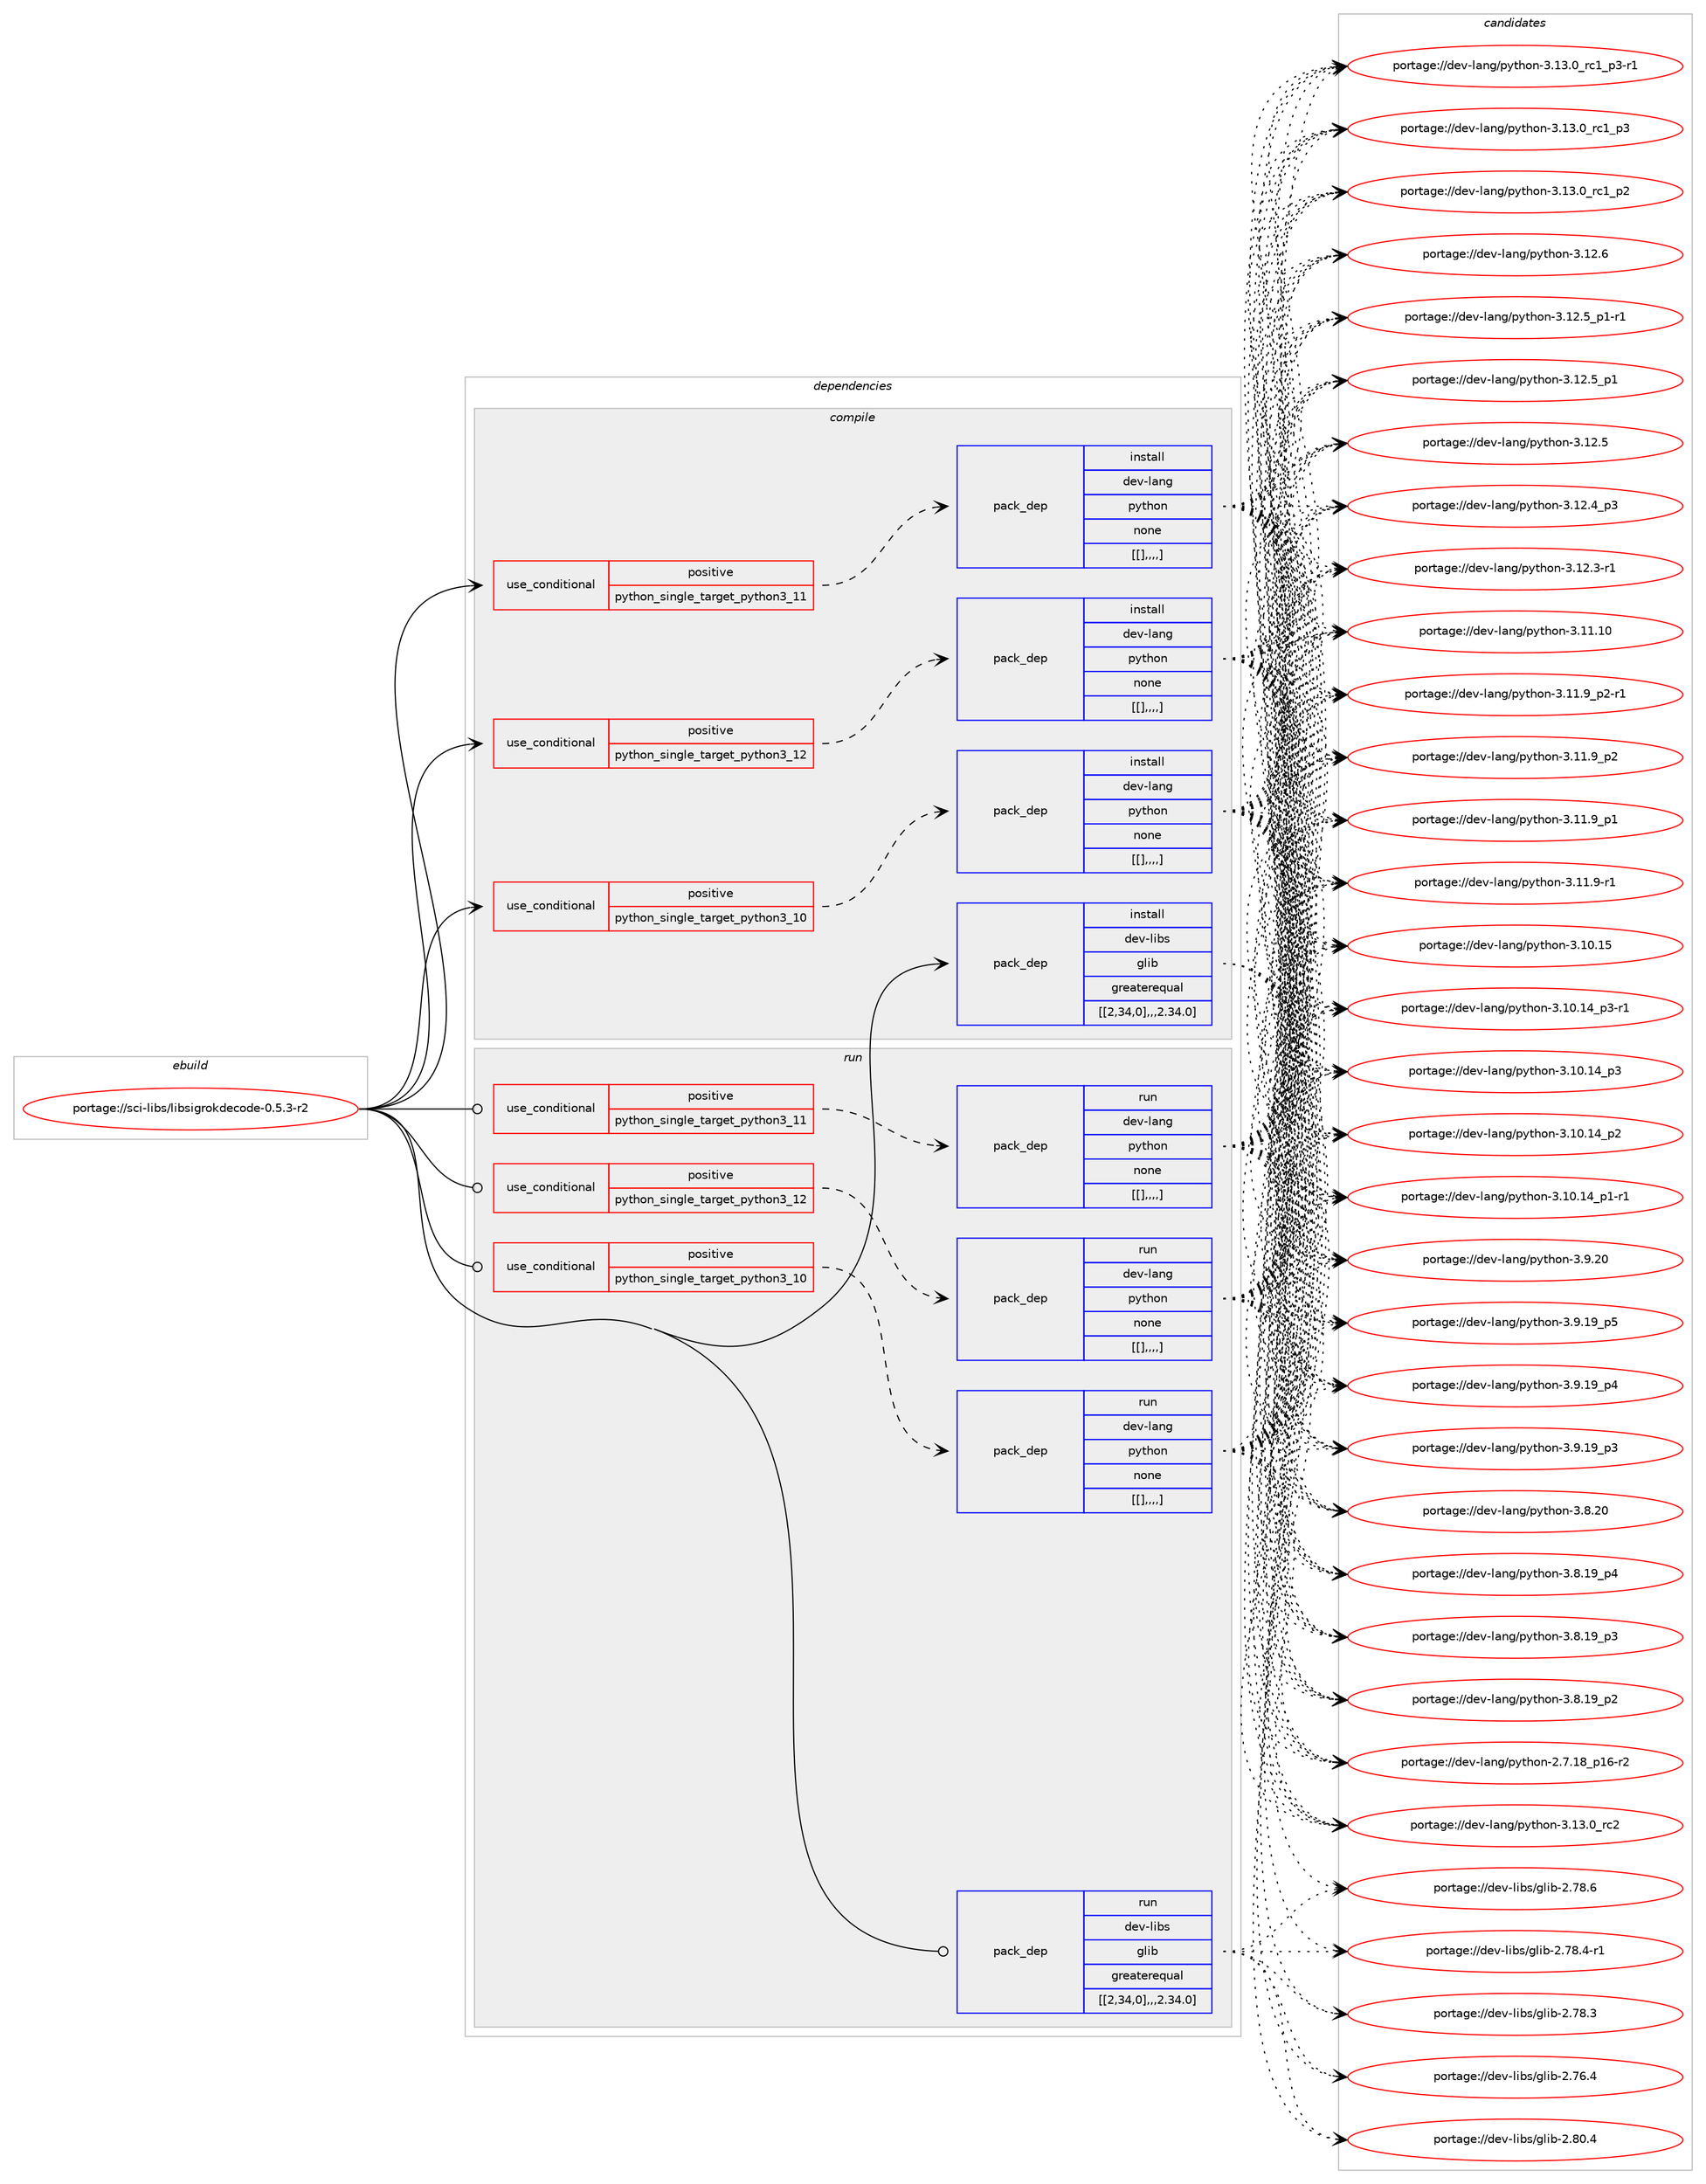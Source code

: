 digraph prolog {

# *************
# Graph options
# *************

newrank=true;
concentrate=true;
compound=true;
graph [rankdir=LR,fontname=Helvetica,fontsize=10,ranksep=1.5];#, ranksep=2.5, nodesep=0.2];
edge  [arrowhead=vee];
node  [fontname=Helvetica,fontsize=10];

# **********
# The ebuild
# **********

subgraph cluster_leftcol {
color=gray;
label=<<i>ebuild</i>>;
id [label="portage://sci-libs/libsigrokdecode-0.5.3-r2", color=red, width=4, href="../sci-libs/libsigrokdecode-0.5.3-r2.svg"];
}

# ****************
# The dependencies
# ****************

subgraph cluster_midcol {
color=gray;
label=<<i>dependencies</i>>;
subgraph cluster_compile {
fillcolor="#eeeeee";
style=filled;
label=<<i>compile</i>>;
subgraph cond110769 {
dependency419673 [label=<<TABLE BORDER="0" CELLBORDER="1" CELLSPACING="0" CELLPADDING="4"><TR><TD ROWSPAN="3" CELLPADDING="10">use_conditional</TD></TR><TR><TD>positive</TD></TR><TR><TD>python_single_target_python3_10</TD></TR></TABLE>>, shape=none, color=red];
subgraph pack305896 {
dependency419674 [label=<<TABLE BORDER="0" CELLBORDER="1" CELLSPACING="0" CELLPADDING="4" WIDTH="220"><TR><TD ROWSPAN="6" CELLPADDING="30">pack_dep</TD></TR><TR><TD WIDTH="110">install</TD></TR><TR><TD>dev-lang</TD></TR><TR><TD>python</TD></TR><TR><TD>none</TD></TR><TR><TD>[[],,,,]</TD></TR></TABLE>>, shape=none, color=blue];
}
dependency419673:e -> dependency419674:w [weight=20,style="dashed",arrowhead="vee"];
}
id:e -> dependency419673:w [weight=20,style="solid",arrowhead="vee"];
subgraph cond110770 {
dependency419675 [label=<<TABLE BORDER="0" CELLBORDER="1" CELLSPACING="0" CELLPADDING="4"><TR><TD ROWSPAN="3" CELLPADDING="10">use_conditional</TD></TR><TR><TD>positive</TD></TR><TR><TD>python_single_target_python3_11</TD></TR></TABLE>>, shape=none, color=red];
subgraph pack305897 {
dependency419676 [label=<<TABLE BORDER="0" CELLBORDER="1" CELLSPACING="0" CELLPADDING="4" WIDTH="220"><TR><TD ROWSPAN="6" CELLPADDING="30">pack_dep</TD></TR><TR><TD WIDTH="110">install</TD></TR><TR><TD>dev-lang</TD></TR><TR><TD>python</TD></TR><TR><TD>none</TD></TR><TR><TD>[[],,,,]</TD></TR></TABLE>>, shape=none, color=blue];
}
dependency419675:e -> dependency419676:w [weight=20,style="dashed",arrowhead="vee"];
}
id:e -> dependency419675:w [weight=20,style="solid",arrowhead="vee"];
subgraph cond110771 {
dependency419677 [label=<<TABLE BORDER="0" CELLBORDER="1" CELLSPACING="0" CELLPADDING="4"><TR><TD ROWSPAN="3" CELLPADDING="10">use_conditional</TD></TR><TR><TD>positive</TD></TR><TR><TD>python_single_target_python3_12</TD></TR></TABLE>>, shape=none, color=red];
subgraph pack305898 {
dependency419678 [label=<<TABLE BORDER="0" CELLBORDER="1" CELLSPACING="0" CELLPADDING="4" WIDTH="220"><TR><TD ROWSPAN="6" CELLPADDING="30">pack_dep</TD></TR><TR><TD WIDTH="110">install</TD></TR><TR><TD>dev-lang</TD></TR><TR><TD>python</TD></TR><TR><TD>none</TD></TR><TR><TD>[[],,,,]</TD></TR></TABLE>>, shape=none, color=blue];
}
dependency419677:e -> dependency419678:w [weight=20,style="dashed",arrowhead="vee"];
}
id:e -> dependency419677:w [weight=20,style="solid",arrowhead="vee"];
subgraph pack305899 {
dependency419679 [label=<<TABLE BORDER="0" CELLBORDER="1" CELLSPACING="0" CELLPADDING="4" WIDTH="220"><TR><TD ROWSPAN="6" CELLPADDING="30">pack_dep</TD></TR><TR><TD WIDTH="110">install</TD></TR><TR><TD>dev-libs</TD></TR><TR><TD>glib</TD></TR><TR><TD>greaterequal</TD></TR><TR><TD>[[2,34,0],,,2.34.0]</TD></TR></TABLE>>, shape=none, color=blue];
}
id:e -> dependency419679:w [weight=20,style="solid",arrowhead="vee"];
}
subgraph cluster_compileandrun {
fillcolor="#eeeeee";
style=filled;
label=<<i>compile and run</i>>;
}
subgraph cluster_run {
fillcolor="#eeeeee";
style=filled;
label=<<i>run</i>>;
subgraph cond110772 {
dependency419680 [label=<<TABLE BORDER="0" CELLBORDER="1" CELLSPACING="0" CELLPADDING="4"><TR><TD ROWSPAN="3" CELLPADDING="10">use_conditional</TD></TR><TR><TD>positive</TD></TR><TR><TD>python_single_target_python3_10</TD></TR></TABLE>>, shape=none, color=red];
subgraph pack305900 {
dependency419681 [label=<<TABLE BORDER="0" CELLBORDER="1" CELLSPACING="0" CELLPADDING="4" WIDTH="220"><TR><TD ROWSPAN="6" CELLPADDING="30">pack_dep</TD></TR><TR><TD WIDTH="110">run</TD></TR><TR><TD>dev-lang</TD></TR><TR><TD>python</TD></TR><TR><TD>none</TD></TR><TR><TD>[[],,,,]</TD></TR></TABLE>>, shape=none, color=blue];
}
dependency419680:e -> dependency419681:w [weight=20,style="dashed",arrowhead="vee"];
}
id:e -> dependency419680:w [weight=20,style="solid",arrowhead="odot"];
subgraph cond110773 {
dependency419682 [label=<<TABLE BORDER="0" CELLBORDER="1" CELLSPACING="0" CELLPADDING="4"><TR><TD ROWSPAN="3" CELLPADDING="10">use_conditional</TD></TR><TR><TD>positive</TD></TR><TR><TD>python_single_target_python3_11</TD></TR></TABLE>>, shape=none, color=red];
subgraph pack305901 {
dependency419683 [label=<<TABLE BORDER="0" CELLBORDER="1" CELLSPACING="0" CELLPADDING="4" WIDTH="220"><TR><TD ROWSPAN="6" CELLPADDING="30">pack_dep</TD></TR><TR><TD WIDTH="110">run</TD></TR><TR><TD>dev-lang</TD></TR><TR><TD>python</TD></TR><TR><TD>none</TD></TR><TR><TD>[[],,,,]</TD></TR></TABLE>>, shape=none, color=blue];
}
dependency419682:e -> dependency419683:w [weight=20,style="dashed",arrowhead="vee"];
}
id:e -> dependency419682:w [weight=20,style="solid",arrowhead="odot"];
subgraph cond110774 {
dependency419684 [label=<<TABLE BORDER="0" CELLBORDER="1" CELLSPACING="0" CELLPADDING="4"><TR><TD ROWSPAN="3" CELLPADDING="10">use_conditional</TD></TR><TR><TD>positive</TD></TR><TR><TD>python_single_target_python3_12</TD></TR></TABLE>>, shape=none, color=red];
subgraph pack305902 {
dependency419685 [label=<<TABLE BORDER="0" CELLBORDER="1" CELLSPACING="0" CELLPADDING="4" WIDTH="220"><TR><TD ROWSPAN="6" CELLPADDING="30">pack_dep</TD></TR><TR><TD WIDTH="110">run</TD></TR><TR><TD>dev-lang</TD></TR><TR><TD>python</TD></TR><TR><TD>none</TD></TR><TR><TD>[[],,,,]</TD></TR></TABLE>>, shape=none, color=blue];
}
dependency419684:e -> dependency419685:w [weight=20,style="dashed",arrowhead="vee"];
}
id:e -> dependency419684:w [weight=20,style="solid",arrowhead="odot"];
subgraph pack305903 {
dependency419686 [label=<<TABLE BORDER="0" CELLBORDER="1" CELLSPACING="0" CELLPADDING="4" WIDTH="220"><TR><TD ROWSPAN="6" CELLPADDING="30">pack_dep</TD></TR><TR><TD WIDTH="110">run</TD></TR><TR><TD>dev-libs</TD></TR><TR><TD>glib</TD></TR><TR><TD>greaterequal</TD></TR><TR><TD>[[2,34,0],,,2.34.0]</TD></TR></TABLE>>, shape=none, color=blue];
}
id:e -> dependency419686:w [weight=20,style="solid",arrowhead="odot"];
}
}

# **************
# The candidates
# **************

subgraph cluster_choices {
rank=same;
color=gray;
label=<<i>candidates</i>>;

subgraph choice305896 {
color=black;
nodesep=1;
choice10010111845108971101034711212111610411111045514649514648951149950 [label="portage://dev-lang/python-3.13.0_rc2", color=red, width=4,href="../dev-lang/python-3.13.0_rc2.svg"];
choice1001011184510897110103471121211161041111104551464951464895114994995112514511449 [label="portage://dev-lang/python-3.13.0_rc1_p3-r1", color=red, width=4,href="../dev-lang/python-3.13.0_rc1_p3-r1.svg"];
choice100101118451089711010347112121116104111110455146495146489511499499511251 [label="portage://dev-lang/python-3.13.0_rc1_p3", color=red, width=4,href="../dev-lang/python-3.13.0_rc1_p3.svg"];
choice100101118451089711010347112121116104111110455146495146489511499499511250 [label="portage://dev-lang/python-3.13.0_rc1_p2", color=red, width=4,href="../dev-lang/python-3.13.0_rc1_p2.svg"];
choice10010111845108971101034711212111610411111045514649504654 [label="portage://dev-lang/python-3.12.6", color=red, width=4,href="../dev-lang/python-3.12.6.svg"];
choice1001011184510897110103471121211161041111104551464950465395112494511449 [label="portage://dev-lang/python-3.12.5_p1-r1", color=red, width=4,href="../dev-lang/python-3.12.5_p1-r1.svg"];
choice100101118451089711010347112121116104111110455146495046539511249 [label="portage://dev-lang/python-3.12.5_p1", color=red, width=4,href="../dev-lang/python-3.12.5_p1.svg"];
choice10010111845108971101034711212111610411111045514649504653 [label="portage://dev-lang/python-3.12.5", color=red, width=4,href="../dev-lang/python-3.12.5.svg"];
choice100101118451089711010347112121116104111110455146495046529511251 [label="portage://dev-lang/python-3.12.4_p3", color=red, width=4,href="../dev-lang/python-3.12.4_p3.svg"];
choice100101118451089711010347112121116104111110455146495046514511449 [label="portage://dev-lang/python-3.12.3-r1", color=red, width=4,href="../dev-lang/python-3.12.3-r1.svg"];
choice1001011184510897110103471121211161041111104551464949464948 [label="portage://dev-lang/python-3.11.10", color=red, width=4,href="../dev-lang/python-3.11.10.svg"];
choice1001011184510897110103471121211161041111104551464949465795112504511449 [label="portage://dev-lang/python-3.11.9_p2-r1", color=red, width=4,href="../dev-lang/python-3.11.9_p2-r1.svg"];
choice100101118451089711010347112121116104111110455146494946579511250 [label="portage://dev-lang/python-3.11.9_p2", color=red, width=4,href="../dev-lang/python-3.11.9_p2.svg"];
choice100101118451089711010347112121116104111110455146494946579511249 [label="portage://dev-lang/python-3.11.9_p1", color=red, width=4,href="../dev-lang/python-3.11.9_p1.svg"];
choice100101118451089711010347112121116104111110455146494946574511449 [label="portage://dev-lang/python-3.11.9-r1", color=red, width=4,href="../dev-lang/python-3.11.9-r1.svg"];
choice1001011184510897110103471121211161041111104551464948464953 [label="portage://dev-lang/python-3.10.15", color=red, width=4,href="../dev-lang/python-3.10.15.svg"];
choice100101118451089711010347112121116104111110455146494846495295112514511449 [label="portage://dev-lang/python-3.10.14_p3-r1", color=red, width=4,href="../dev-lang/python-3.10.14_p3-r1.svg"];
choice10010111845108971101034711212111610411111045514649484649529511251 [label="portage://dev-lang/python-3.10.14_p3", color=red, width=4,href="../dev-lang/python-3.10.14_p3.svg"];
choice10010111845108971101034711212111610411111045514649484649529511250 [label="portage://dev-lang/python-3.10.14_p2", color=red, width=4,href="../dev-lang/python-3.10.14_p2.svg"];
choice100101118451089711010347112121116104111110455146494846495295112494511449 [label="portage://dev-lang/python-3.10.14_p1-r1", color=red, width=4,href="../dev-lang/python-3.10.14_p1-r1.svg"];
choice10010111845108971101034711212111610411111045514657465048 [label="portage://dev-lang/python-3.9.20", color=red, width=4,href="../dev-lang/python-3.9.20.svg"];
choice100101118451089711010347112121116104111110455146574649579511253 [label="portage://dev-lang/python-3.9.19_p5", color=red, width=4,href="../dev-lang/python-3.9.19_p5.svg"];
choice100101118451089711010347112121116104111110455146574649579511252 [label="portage://dev-lang/python-3.9.19_p4", color=red, width=4,href="../dev-lang/python-3.9.19_p4.svg"];
choice100101118451089711010347112121116104111110455146574649579511251 [label="portage://dev-lang/python-3.9.19_p3", color=red, width=4,href="../dev-lang/python-3.9.19_p3.svg"];
choice10010111845108971101034711212111610411111045514656465048 [label="portage://dev-lang/python-3.8.20", color=red, width=4,href="../dev-lang/python-3.8.20.svg"];
choice100101118451089711010347112121116104111110455146564649579511252 [label="portage://dev-lang/python-3.8.19_p4", color=red, width=4,href="../dev-lang/python-3.8.19_p4.svg"];
choice100101118451089711010347112121116104111110455146564649579511251 [label="portage://dev-lang/python-3.8.19_p3", color=red, width=4,href="../dev-lang/python-3.8.19_p3.svg"];
choice100101118451089711010347112121116104111110455146564649579511250 [label="portage://dev-lang/python-3.8.19_p2", color=red, width=4,href="../dev-lang/python-3.8.19_p2.svg"];
choice100101118451089711010347112121116104111110455046554649569511249544511450 [label="portage://dev-lang/python-2.7.18_p16-r2", color=red, width=4,href="../dev-lang/python-2.7.18_p16-r2.svg"];
dependency419674:e -> choice10010111845108971101034711212111610411111045514649514648951149950:w [style=dotted,weight="100"];
dependency419674:e -> choice1001011184510897110103471121211161041111104551464951464895114994995112514511449:w [style=dotted,weight="100"];
dependency419674:e -> choice100101118451089711010347112121116104111110455146495146489511499499511251:w [style=dotted,weight="100"];
dependency419674:e -> choice100101118451089711010347112121116104111110455146495146489511499499511250:w [style=dotted,weight="100"];
dependency419674:e -> choice10010111845108971101034711212111610411111045514649504654:w [style=dotted,weight="100"];
dependency419674:e -> choice1001011184510897110103471121211161041111104551464950465395112494511449:w [style=dotted,weight="100"];
dependency419674:e -> choice100101118451089711010347112121116104111110455146495046539511249:w [style=dotted,weight="100"];
dependency419674:e -> choice10010111845108971101034711212111610411111045514649504653:w [style=dotted,weight="100"];
dependency419674:e -> choice100101118451089711010347112121116104111110455146495046529511251:w [style=dotted,weight="100"];
dependency419674:e -> choice100101118451089711010347112121116104111110455146495046514511449:w [style=dotted,weight="100"];
dependency419674:e -> choice1001011184510897110103471121211161041111104551464949464948:w [style=dotted,weight="100"];
dependency419674:e -> choice1001011184510897110103471121211161041111104551464949465795112504511449:w [style=dotted,weight="100"];
dependency419674:e -> choice100101118451089711010347112121116104111110455146494946579511250:w [style=dotted,weight="100"];
dependency419674:e -> choice100101118451089711010347112121116104111110455146494946579511249:w [style=dotted,weight="100"];
dependency419674:e -> choice100101118451089711010347112121116104111110455146494946574511449:w [style=dotted,weight="100"];
dependency419674:e -> choice1001011184510897110103471121211161041111104551464948464953:w [style=dotted,weight="100"];
dependency419674:e -> choice100101118451089711010347112121116104111110455146494846495295112514511449:w [style=dotted,weight="100"];
dependency419674:e -> choice10010111845108971101034711212111610411111045514649484649529511251:w [style=dotted,weight="100"];
dependency419674:e -> choice10010111845108971101034711212111610411111045514649484649529511250:w [style=dotted,weight="100"];
dependency419674:e -> choice100101118451089711010347112121116104111110455146494846495295112494511449:w [style=dotted,weight="100"];
dependency419674:e -> choice10010111845108971101034711212111610411111045514657465048:w [style=dotted,weight="100"];
dependency419674:e -> choice100101118451089711010347112121116104111110455146574649579511253:w [style=dotted,weight="100"];
dependency419674:e -> choice100101118451089711010347112121116104111110455146574649579511252:w [style=dotted,weight="100"];
dependency419674:e -> choice100101118451089711010347112121116104111110455146574649579511251:w [style=dotted,weight="100"];
dependency419674:e -> choice10010111845108971101034711212111610411111045514656465048:w [style=dotted,weight="100"];
dependency419674:e -> choice100101118451089711010347112121116104111110455146564649579511252:w [style=dotted,weight="100"];
dependency419674:e -> choice100101118451089711010347112121116104111110455146564649579511251:w [style=dotted,weight="100"];
dependency419674:e -> choice100101118451089711010347112121116104111110455146564649579511250:w [style=dotted,weight="100"];
dependency419674:e -> choice100101118451089711010347112121116104111110455046554649569511249544511450:w [style=dotted,weight="100"];
}
subgraph choice305897 {
color=black;
nodesep=1;
choice10010111845108971101034711212111610411111045514649514648951149950 [label="portage://dev-lang/python-3.13.0_rc2", color=red, width=4,href="../dev-lang/python-3.13.0_rc2.svg"];
choice1001011184510897110103471121211161041111104551464951464895114994995112514511449 [label="portage://dev-lang/python-3.13.0_rc1_p3-r1", color=red, width=4,href="../dev-lang/python-3.13.0_rc1_p3-r1.svg"];
choice100101118451089711010347112121116104111110455146495146489511499499511251 [label="portage://dev-lang/python-3.13.0_rc1_p3", color=red, width=4,href="../dev-lang/python-3.13.0_rc1_p3.svg"];
choice100101118451089711010347112121116104111110455146495146489511499499511250 [label="portage://dev-lang/python-3.13.0_rc1_p2", color=red, width=4,href="../dev-lang/python-3.13.0_rc1_p2.svg"];
choice10010111845108971101034711212111610411111045514649504654 [label="portage://dev-lang/python-3.12.6", color=red, width=4,href="../dev-lang/python-3.12.6.svg"];
choice1001011184510897110103471121211161041111104551464950465395112494511449 [label="portage://dev-lang/python-3.12.5_p1-r1", color=red, width=4,href="../dev-lang/python-3.12.5_p1-r1.svg"];
choice100101118451089711010347112121116104111110455146495046539511249 [label="portage://dev-lang/python-3.12.5_p1", color=red, width=4,href="../dev-lang/python-3.12.5_p1.svg"];
choice10010111845108971101034711212111610411111045514649504653 [label="portage://dev-lang/python-3.12.5", color=red, width=4,href="../dev-lang/python-3.12.5.svg"];
choice100101118451089711010347112121116104111110455146495046529511251 [label="portage://dev-lang/python-3.12.4_p3", color=red, width=4,href="../dev-lang/python-3.12.4_p3.svg"];
choice100101118451089711010347112121116104111110455146495046514511449 [label="portage://dev-lang/python-3.12.3-r1", color=red, width=4,href="../dev-lang/python-3.12.3-r1.svg"];
choice1001011184510897110103471121211161041111104551464949464948 [label="portage://dev-lang/python-3.11.10", color=red, width=4,href="../dev-lang/python-3.11.10.svg"];
choice1001011184510897110103471121211161041111104551464949465795112504511449 [label="portage://dev-lang/python-3.11.9_p2-r1", color=red, width=4,href="../dev-lang/python-3.11.9_p2-r1.svg"];
choice100101118451089711010347112121116104111110455146494946579511250 [label="portage://dev-lang/python-3.11.9_p2", color=red, width=4,href="../dev-lang/python-3.11.9_p2.svg"];
choice100101118451089711010347112121116104111110455146494946579511249 [label="portage://dev-lang/python-3.11.9_p1", color=red, width=4,href="../dev-lang/python-3.11.9_p1.svg"];
choice100101118451089711010347112121116104111110455146494946574511449 [label="portage://dev-lang/python-3.11.9-r1", color=red, width=4,href="../dev-lang/python-3.11.9-r1.svg"];
choice1001011184510897110103471121211161041111104551464948464953 [label="portage://dev-lang/python-3.10.15", color=red, width=4,href="../dev-lang/python-3.10.15.svg"];
choice100101118451089711010347112121116104111110455146494846495295112514511449 [label="portage://dev-lang/python-3.10.14_p3-r1", color=red, width=4,href="../dev-lang/python-3.10.14_p3-r1.svg"];
choice10010111845108971101034711212111610411111045514649484649529511251 [label="portage://dev-lang/python-3.10.14_p3", color=red, width=4,href="../dev-lang/python-3.10.14_p3.svg"];
choice10010111845108971101034711212111610411111045514649484649529511250 [label="portage://dev-lang/python-3.10.14_p2", color=red, width=4,href="../dev-lang/python-3.10.14_p2.svg"];
choice100101118451089711010347112121116104111110455146494846495295112494511449 [label="portage://dev-lang/python-3.10.14_p1-r1", color=red, width=4,href="../dev-lang/python-3.10.14_p1-r1.svg"];
choice10010111845108971101034711212111610411111045514657465048 [label="portage://dev-lang/python-3.9.20", color=red, width=4,href="../dev-lang/python-3.9.20.svg"];
choice100101118451089711010347112121116104111110455146574649579511253 [label="portage://dev-lang/python-3.9.19_p5", color=red, width=4,href="../dev-lang/python-3.9.19_p5.svg"];
choice100101118451089711010347112121116104111110455146574649579511252 [label="portage://dev-lang/python-3.9.19_p4", color=red, width=4,href="../dev-lang/python-3.9.19_p4.svg"];
choice100101118451089711010347112121116104111110455146574649579511251 [label="portage://dev-lang/python-3.9.19_p3", color=red, width=4,href="../dev-lang/python-3.9.19_p3.svg"];
choice10010111845108971101034711212111610411111045514656465048 [label="portage://dev-lang/python-3.8.20", color=red, width=4,href="../dev-lang/python-3.8.20.svg"];
choice100101118451089711010347112121116104111110455146564649579511252 [label="portage://dev-lang/python-3.8.19_p4", color=red, width=4,href="../dev-lang/python-3.8.19_p4.svg"];
choice100101118451089711010347112121116104111110455146564649579511251 [label="portage://dev-lang/python-3.8.19_p3", color=red, width=4,href="../dev-lang/python-3.8.19_p3.svg"];
choice100101118451089711010347112121116104111110455146564649579511250 [label="portage://dev-lang/python-3.8.19_p2", color=red, width=4,href="../dev-lang/python-3.8.19_p2.svg"];
choice100101118451089711010347112121116104111110455046554649569511249544511450 [label="portage://dev-lang/python-2.7.18_p16-r2", color=red, width=4,href="../dev-lang/python-2.7.18_p16-r2.svg"];
dependency419676:e -> choice10010111845108971101034711212111610411111045514649514648951149950:w [style=dotted,weight="100"];
dependency419676:e -> choice1001011184510897110103471121211161041111104551464951464895114994995112514511449:w [style=dotted,weight="100"];
dependency419676:e -> choice100101118451089711010347112121116104111110455146495146489511499499511251:w [style=dotted,weight="100"];
dependency419676:e -> choice100101118451089711010347112121116104111110455146495146489511499499511250:w [style=dotted,weight="100"];
dependency419676:e -> choice10010111845108971101034711212111610411111045514649504654:w [style=dotted,weight="100"];
dependency419676:e -> choice1001011184510897110103471121211161041111104551464950465395112494511449:w [style=dotted,weight="100"];
dependency419676:e -> choice100101118451089711010347112121116104111110455146495046539511249:w [style=dotted,weight="100"];
dependency419676:e -> choice10010111845108971101034711212111610411111045514649504653:w [style=dotted,weight="100"];
dependency419676:e -> choice100101118451089711010347112121116104111110455146495046529511251:w [style=dotted,weight="100"];
dependency419676:e -> choice100101118451089711010347112121116104111110455146495046514511449:w [style=dotted,weight="100"];
dependency419676:e -> choice1001011184510897110103471121211161041111104551464949464948:w [style=dotted,weight="100"];
dependency419676:e -> choice1001011184510897110103471121211161041111104551464949465795112504511449:w [style=dotted,weight="100"];
dependency419676:e -> choice100101118451089711010347112121116104111110455146494946579511250:w [style=dotted,weight="100"];
dependency419676:e -> choice100101118451089711010347112121116104111110455146494946579511249:w [style=dotted,weight="100"];
dependency419676:e -> choice100101118451089711010347112121116104111110455146494946574511449:w [style=dotted,weight="100"];
dependency419676:e -> choice1001011184510897110103471121211161041111104551464948464953:w [style=dotted,weight="100"];
dependency419676:e -> choice100101118451089711010347112121116104111110455146494846495295112514511449:w [style=dotted,weight="100"];
dependency419676:e -> choice10010111845108971101034711212111610411111045514649484649529511251:w [style=dotted,weight="100"];
dependency419676:e -> choice10010111845108971101034711212111610411111045514649484649529511250:w [style=dotted,weight="100"];
dependency419676:e -> choice100101118451089711010347112121116104111110455146494846495295112494511449:w [style=dotted,weight="100"];
dependency419676:e -> choice10010111845108971101034711212111610411111045514657465048:w [style=dotted,weight="100"];
dependency419676:e -> choice100101118451089711010347112121116104111110455146574649579511253:w [style=dotted,weight="100"];
dependency419676:e -> choice100101118451089711010347112121116104111110455146574649579511252:w [style=dotted,weight="100"];
dependency419676:e -> choice100101118451089711010347112121116104111110455146574649579511251:w [style=dotted,weight="100"];
dependency419676:e -> choice10010111845108971101034711212111610411111045514656465048:w [style=dotted,weight="100"];
dependency419676:e -> choice100101118451089711010347112121116104111110455146564649579511252:w [style=dotted,weight="100"];
dependency419676:e -> choice100101118451089711010347112121116104111110455146564649579511251:w [style=dotted,weight="100"];
dependency419676:e -> choice100101118451089711010347112121116104111110455146564649579511250:w [style=dotted,weight="100"];
dependency419676:e -> choice100101118451089711010347112121116104111110455046554649569511249544511450:w [style=dotted,weight="100"];
}
subgraph choice305898 {
color=black;
nodesep=1;
choice10010111845108971101034711212111610411111045514649514648951149950 [label="portage://dev-lang/python-3.13.0_rc2", color=red, width=4,href="../dev-lang/python-3.13.0_rc2.svg"];
choice1001011184510897110103471121211161041111104551464951464895114994995112514511449 [label="portage://dev-lang/python-3.13.0_rc1_p3-r1", color=red, width=4,href="../dev-lang/python-3.13.0_rc1_p3-r1.svg"];
choice100101118451089711010347112121116104111110455146495146489511499499511251 [label="portage://dev-lang/python-3.13.0_rc1_p3", color=red, width=4,href="../dev-lang/python-3.13.0_rc1_p3.svg"];
choice100101118451089711010347112121116104111110455146495146489511499499511250 [label="portage://dev-lang/python-3.13.0_rc1_p2", color=red, width=4,href="../dev-lang/python-3.13.0_rc1_p2.svg"];
choice10010111845108971101034711212111610411111045514649504654 [label="portage://dev-lang/python-3.12.6", color=red, width=4,href="../dev-lang/python-3.12.6.svg"];
choice1001011184510897110103471121211161041111104551464950465395112494511449 [label="portage://dev-lang/python-3.12.5_p1-r1", color=red, width=4,href="../dev-lang/python-3.12.5_p1-r1.svg"];
choice100101118451089711010347112121116104111110455146495046539511249 [label="portage://dev-lang/python-3.12.5_p1", color=red, width=4,href="../dev-lang/python-3.12.5_p1.svg"];
choice10010111845108971101034711212111610411111045514649504653 [label="portage://dev-lang/python-3.12.5", color=red, width=4,href="../dev-lang/python-3.12.5.svg"];
choice100101118451089711010347112121116104111110455146495046529511251 [label="portage://dev-lang/python-3.12.4_p3", color=red, width=4,href="../dev-lang/python-3.12.4_p3.svg"];
choice100101118451089711010347112121116104111110455146495046514511449 [label="portage://dev-lang/python-3.12.3-r1", color=red, width=4,href="../dev-lang/python-3.12.3-r1.svg"];
choice1001011184510897110103471121211161041111104551464949464948 [label="portage://dev-lang/python-3.11.10", color=red, width=4,href="../dev-lang/python-3.11.10.svg"];
choice1001011184510897110103471121211161041111104551464949465795112504511449 [label="portage://dev-lang/python-3.11.9_p2-r1", color=red, width=4,href="../dev-lang/python-3.11.9_p2-r1.svg"];
choice100101118451089711010347112121116104111110455146494946579511250 [label="portage://dev-lang/python-3.11.9_p2", color=red, width=4,href="../dev-lang/python-3.11.9_p2.svg"];
choice100101118451089711010347112121116104111110455146494946579511249 [label="portage://dev-lang/python-3.11.9_p1", color=red, width=4,href="../dev-lang/python-3.11.9_p1.svg"];
choice100101118451089711010347112121116104111110455146494946574511449 [label="portage://dev-lang/python-3.11.9-r1", color=red, width=4,href="../dev-lang/python-3.11.9-r1.svg"];
choice1001011184510897110103471121211161041111104551464948464953 [label="portage://dev-lang/python-3.10.15", color=red, width=4,href="../dev-lang/python-3.10.15.svg"];
choice100101118451089711010347112121116104111110455146494846495295112514511449 [label="portage://dev-lang/python-3.10.14_p3-r1", color=red, width=4,href="../dev-lang/python-3.10.14_p3-r1.svg"];
choice10010111845108971101034711212111610411111045514649484649529511251 [label="portage://dev-lang/python-3.10.14_p3", color=red, width=4,href="../dev-lang/python-3.10.14_p3.svg"];
choice10010111845108971101034711212111610411111045514649484649529511250 [label="portage://dev-lang/python-3.10.14_p2", color=red, width=4,href="../dev-lang/python-3.10.14_p2.svg"];
choice100101118451089711010347112121116104111110455146494846495295112494511449 [label="portage://dev-lang/python-3.10.14_p1-r1", color=red, width=4,href="../dev-lang/python-3.10.14_p1-r1.svg"];
choice10010111845108971101034711212111610411111045514657465048 [label="portage://dev-lang/python-3.9.20", color=red, width=4,href="../dev-lang/python-3.9.20.svg"];
choice100101118451089711010347112121116104111110455146574649579511253 [label="portage://dev-lang/python-3.9.19_p5", color=red, width=4,href="../dev-lang/python-3.9.19_p5.svg"];
choice100101118451089711010347112121116104111110455146574649579511252 [label="portage://dev-lang/python-3.9.19_p4", color=red, width=4,href="../dev-lang/python-3.9.19_p4.svg"];
choice100101118451089711010347112121116104111110455146574649579511251 [label="portage://dev-lang/python-3.9.19_p3", color=red, width=4,href="../dev-lang/python-3.9.19_p3.svg"];
choice10010111845108971101034711212111610411111045514656465048 [label="portage://dev-lang/python-3.8.20", color=red, width=4,href="../dev-lang/python-3.8.20.svg"];
choice100101118451089711010347112121116104111110455146564649579511252 [label="portage://dev-lang/python-3.8.19_p4", color=red, width=4,href="../dev-lang/python-3.8.19_p4.svg"];
choice100101118451089711010347112121116104111110455146564649579511251 [label="portage://dev-lang/python-3.8.19_p3", color=red, width=4,href="../dev-lang/python-3.8.19_p3.svg"];
choice100101118451089711010347112121116104111110455146564649579511250 [label="portage://dev-lang/python-3.8.19_p2", color=red, width=4,href="../dev-lang/python-3.8.19_p2.svg"];
choice100101118451089711010347112121116104111110455046554649569511249544511450 [label="portage://dev-lang/python-2.7.18_p16-r2", color=red, width=4,href="../dev-lang/python-2.7.18_p16-r2.svg"];
dependency419678:e -> choice10010111845108971101034711212111610411111045514649514648951149950:w [style=dotted,weight="100"];
dependency419678:e -> choice1001011184510897110103471121211161041111104551464951464895114994995112514511449:w [style=dotted,weight="100"];
dependency419678:e -> choice100101118451089711010347112121116104111110455146495146489511499499511251:w [style=dotted,weight="100"];
dependency419678:e -> choice100101118451089711010347112121116104111110455146495146489511499499511250:w [style=dotted,weight="100"];
dependency419678:e -> choice10010111845108971101034711212111610411111045514649504654:w [style=dotted,weight="100"];
dependency419678:e -> choice1001011184510897110103471121211161041111104551464950465395112494511449:w [style=dotted,weight="100"];
dependency419678:e -> choice100101118451089711010347112121116104111110455146495046539511249:w [style=dotted,weight="100"];
dependency419678:e -> choice10010111845108971101034711212111610411111045514649504653:w [style=dotted,weight="100"];
dependency419678:e -> choice100101118451089711010347112121116104111110455146495046529511251:w [style=dotted,weight="100"];
dependency419678:e -> choice100101118451089711010347112121116104111110455146495046514511449:w [style=dotted,weight="100"];
dependency419678:e -> choice1001011184510897110103471121211161041111104551464949464948:w [style=dotted,weight="100"];
dependency419678:e -> choice1001011184510897110103471121211161041111104551464949465795112504511449:w [style=dotted,weight="100"];
dependency419678:e -> choice100101118451089711010347112121116104111110455146494946579511250:w [style=dotted,weight="100"];
dependency419678:e -> choice100101118451089711010347112121116104111110455146494946579511249:w [style=dotted,weight="100"];
dependency419678:e -> choice100101118451089711010347112121116104111110455146494946574511449:w [style=dotted,weight="100"];
dependency419678:e -> choice1001011184510897110103471121211161041111104551464948464953:w [style=dotted,weight="100"];
dependency419678:e -> choice100101118451089711010347112121116104111110455146494846495295112514511449:w [style=dotted,weight="100"];
dependency419678:e -> choice10010111845108971101034711212111610411111045514649484649529511251:w [style=dotted,weight="100"];
dependency419678:e -> choice10010111845108971101034711212111610411111045514649484649529511250:w [style=dotted,weight="100"];
dependency419678:e -> choice100101118451089711010347112121116104111110455146494846495295112494511449:w [style=dotted,weight="100"];
dependency419678:e -> choice10010111845108971101034711212111610411111045514657465048:w [style=dotted,weight="100"];
dependency419678:e -> choice100101118451089711010347112121116104111110455146574649579511253:w [style=dotted,weight="100"];
dependency419678:e -> choice100101118451089711010347112121116104111110455146574649579511252:w [style=dotted,weight="100"];
dependency419678:e -> choice100101118451089711010347112121116104111110455146574649579511251:w [style=dotted,weight="100"];
dependency419678:e -> choice10010111845108971101034711212111610411111045514656465048:w [style=dotted,weight="100"];
dependency419678:e -> choice100101118451089711010347112121116104111110455146564649579511252:w [style=dotted,weight="100"];
dependency419678:e -> choice100101118451089711010347112121116104111110455146564649579511251:w [style=dotted,weight="100"];
dependency419678:e -> choice100101118451089711010347112121116104111110455146564649579511250:w [style=dotted,weight="100"];
dependency419678:e -> choice100101118451089711010347112121116104111110455046554649569511249544511450:w [style=dotted,weight="100"];
}
subgraph choice305899 {
color=black;
nodesep=1;
choice1001011184510810598115471031081059845504656484652 [label="portage://dev-libs/glib-2.80.4", color=red, width=4,href="../dev-libs/glib-2.80.4.svg"];
choice1001011184510810598115471031081059845504655564654 [label="portage://dev-libs/glib-2.78.6", color=red, width=4,href="../dev-libs/glib-2.78.6.svg"];
choice10010111845108105981154710310810598455046555646524511449 [label="portage://dev-libs/glib-2.78.4-r1", color=red, width=4,href="../dev-libs/glib-2.78.4-r1.svg"];
choice1001011184510810598115471031081059845504655564651 [label="portage://dev-libs/glib-2.78.3", color=red, width=4,href="../dev-libs/glib-2.78.3.svg"];
choice1001011184510810598115471031081059845504655544652 [label="portage://dev-libs/glib-2.76.4", color=red, width=4,href="../dev-libs/glib-2.76.4.svg"];
dependency419679:e -> choice1001011184510810598115471031081059845504656484652:w [style=dotted,weight="100"];
dependency419679:e -> choice1001011184510810598115471031081059845504655564654:w [style=dotted,weight="100"];
dependency419679:e -> choice10010111845108105981154710310810598455046555646524511449:w [style=dotted,weight="100"];
dependency419679:e -> choice1001011184510810598115471031081059845504655564651:w [style=dotted,weight="100"];
dependency419679:e -> choice1001011184510810598115471031081059845504655544652:w [style=dotted,weight="100"];
}
subgraph choice305900 {
color=black;
nodesep=1;
choice10010111845108971101034711212111610411111045514649514648951149950 [label="portage://dev-lang/python-3.13.0_rc2", color=red, width=4,href="../dev-lang/python-3.13.0_rc2.svg"];
choice1001011184510897110103471121211161041111104551464951464895114994995112514511449 [label="portage://dev-lang/python-3.13.0_rc1_p3-r1", color=red, width=4,href="../dev-lang/python-3.13.0_rc1_p3-r1.svg"];
choice100101118451089711010347112121116104111110455146495146489511499499511251 [label="portage://dev-lang/python-3.13.0_rc1_p3", color=red, width=4,href="../dev-lang/python-3.13.0_rc1_p3.svg"];
choice100101118451089711010347112121116104111110455146495146489511499499511250 [label="portage://dev-lang/python-3.13.0_rc1_p2", color=red, width=4,href="../dev-lang/python-3.13.0_rc1_p2.svg"];
choice10010111845108971101034711212111610411111045514649504654 [label="portage://dev-lang/python-3.12.6", color=red, width=4,href="../dev-lang/python-3.12.6.svg"];
choice1001011184510897110103471121211161041111104551464950465395112494511449 [label="portage://dev-lang/python-3.12.5_p1-r1", color=red, width=4,href="../dev-lang/python-3.12.5_p1-r1.svg"];
choice100101118451089711010347112121116104111110455146495046539511249 [label="portage://dev-lang/python-3.12.5_p1", color=red, width=4,href="../dev-lang/python-3.12.5_p1.svg"];
choice10010111845108971101034711212111610411111045514649504653 [label="portage://dev-lang/python-3.12.5", color=red, width=4,href="../dev-lang/python-3.12.5.svg"];
choice100101118451089711010347112121116104111110455146495046529511251 [label="portage://dev-lang/python-3.12.4_p3", color=red, width=4,href="../dev-lang/python-3.12.4_p3.svg"];
choice100101118451089711010347112121116104111110455146495046514511449 [label="portage://dev-lang/python-3.12.3-r1", color=red, width=4,href="../dev-lang/python-3.12.3-r1.svg"];
choice1001011184510897110103471121211161041111104551464949464948 [label="portage://dev-lang/python-3.11.10", color=red, width=4,href="../dev-lang/python-3.11.10.svg"];
choice1001011184510897110103471121211161041111104551464949465795112504511449 [label="portage://dev-lang/python-3.11.9_p2-r1", color=red, width=4,href="../dev-lang/python-3.11.9_p2-r1.svg"];
choice100101118451089711010347112121116104111110455146494946579511250 [label="portage://dev-lang/python-3.11.9_p2", color=red, width=4,href="../dev-lang/python-3.11.9_p2.svg"];
choice100101118451089711010347112121116104111110455146494946579511249 [label="portage://dev-lang/python-3.11.9_p1", color=red, width=4,href="../dev-lang/python-3.11.9_p1.svg"];
choice100101118451089711010347112121116104111110455146494946574511449 [label="portage://dev-lang/python-3.11.9-r1", color=red, width=4,href="../dev-lang/python-3.11.9-r1.svg"];
choice1001011184510897110103471121211161041111104551464948464953 [label="portage://dev-lang/python-3.10.15", color=red, width=4,href="../dev-lang/python-3.10.15.svg"];
choice100101118451089711010347112121116104111110455146494846495295112514511449 [label="portage://dev-lang/python-3.10.14_p3-r1", color=red, width=4,href="../dev-lang/python-3.10.14_p3-r1.svg"];
choice10010111845108971101034711212111610411111045514649484649529511251 [label="portage://dev-lang/python-3.10.14_p3", color=red, width=4,href="../dev-lang/python-3.10.14_p3.svg"];
choice10010111845108971101034711212111610411111045514649484649529511250 [label="portage://dev-lang/python-3.10.14_p2", color=red, width=4,href="../dev-lang/python-3.10.14_p2.svg"];
choice100101118451089711010347112121116104111110455146494846495295112494511449 [label="portage://dev-lang/python-3.10.14_p1-r1", color=red, width=4,href="../dev-lang/python-3.10.14_p1-r1.svg"];
choice10010111845108971101034711212111610411111045514657465048 [label="portage://dev-lang/python-3.9.20", color=red, width=4,href="../dev-lang/python-3.9.20.svg"];
choice100101118451089711010347112121116104111110455146574649579511253 [label="portage://dev-lang/python-3.9.19_p5", color=red, width=4,href="../dev-lang/python-3.9.19_p5.svg"];
choice100101118451089711010347112121116104111110455146574649579511252 [label="portage://dev-lang/python-3.9.19_p4", color=red, width=4,href="../dev-lang/python-3.9.19_p4.svg"];
choice100101118451089711010347112121116104111110455146574649579511251 [label="portage://dev-lang/python-3.9.19_p3", color=red, width=4,href="../dev-lang/python-3.9.19_p3.svg"];
choice10010111845108971101034711212111610411111045514656465048 [label="portage://dev-lang/python-3.8.20", color=red, width=4,href="../dev-lang/python-3.8.20.svg"];
choice100101118451089711010347112121116104111110455146564649579511252 [label="portage://dev-lang/python-3.8.19_p4", color=red, width=4,href="../dev-lang/python-3.8.19_p4.svg"];
choice100101118451089711010347112121116104111110455146564649579511251 [label="portage://dev-lang/python-3.8.19_p3", color=red, width=4,href="../dev-lang/python-3.8.19_p3.svg"];
choice100101118451089711010347112121116104111110455146564649579511250 [label="portage://dev-lang/python-3.8.19_p2", color=red, width=4,href="../dev-lang/python-3.8.19_p2.svg"];
choice100101118451089711010347112121116104111110455046554649569511249544511450 [label="portage://dev-lang/python-2.7.18_p16-r2", color=red, width=4,href="../dev-lang/python-2.7.18_p16-r2.svg"];
dependency419681:e -> choice10010111845108971101034711212111610411111045514649514648951149950:w [style=dotted,weight="100"];
dependency419681:e -> choice1001011184510897110103471121211161041111104551464951464895114994995112514511449:w [style=dotted,weight="100"];
dependency419681:e -> choice100101118451089711010347112121116104111110455146495146489511499499511251:w [style=dotted,weight="100"];
dependency419681:e -> choice100101118451089711010347112121116104111110455146495146489511499499511250:w [style=dotted,weight="100"];
dependency419681:e -> choice10010111845108971101034711212111610411111045514649504654:w [style=dotted,weight="100"];
dependency419681:e -> choice1001011184510897110103471121211161041111104551464950465395112494511449:w [style=dotted,weight="100"];
dependency419681:e -> choice100101118451089711010347112121116104111110455146495046539511249:w [style=dotted,weight="100"];
dependency419681:e -> choice10010111845108971101034711212111610411111045514649504653:w [style=dotted,weight="100"];
dependency419681:e -> choice100101118451089711010347112121116104111110455146495046529511251:w [style=dotted,weight="100"];
dependency419681:e -> choice100101118451089711010347112121116104111110455146495046514511449:w [style=dotted,weight="100"];
dependency419681:e -> choice1001011184510897110103471121211161041111104551464949464948:w [style=dotted,weight="100"];
dependency419681:e -> choice1001011184510897110103471121211161041111104551464949465795112504511449:w [style=dotted,weight="100"];
dependency419681:e -> choice100101118451089711010347112121116104111110455146494946579511250:w [style=dotted,weight="100"];
dependency419681:e -> choice100101118451089711010347112121116104111110455146494946579511249:w [style=dotted,weight="100"];
dependency419681:e -> choice100101118451089711010347112121116104111110455146494946574511449:w [style=dotted,weight="100"];
dependency419681:e -> choice1001011184510897110103471121211161041111104551464948464953:w [style=dotted,weight="100"];
dependency419681:e -> choice100101118451089711010347112121116104111110455146494846495295112514511449:w [style=dotted,weight="100"];
dependency419681:e -> choice10010111845108971101034711212111610411111045514649484649529511251:w [style=dotted,weight="100"];
dependency419681:e -> choice10010111845108971101034711212111610411111045514649484649529511250:w [style=dotted,weight="100"];
dependency419681:e -> choice100101118451089711010347112121116104111110455146494846495295112494511449:w [style=dotted,weight="100"];
dependency419681:e -> choice10010111845108971101034711212111610411111045514657465048:w [style=dotted,weight="100"];
dependency419681:e -> choice100101118451089711010347112121116104111110455146574649579511253:w [style=dotted,weight="100"];
dependency419681:e -> choice100101118451089711010347112121116104111110455146574649579511252:w [style=dotted,weight="100"];
dependency419681:e -> choice100101118451089711010347112121116104111110455146574649579511251:w [style=dotted,weight="100"];
dependency419681:e -> choice10010111845108971101034711212111610411111045514656465048:w [style=dotted,weight="100"];
dependency419681:e -> choice100101118451089711010347112121116104111110455146564649579511252:w [style=dotted,weight="100"];
dependency419681:e -> choice100101118451089711010347112121116104111110455146564649579511251:w [style=dotted,weight="100"];
dependency419681:e -> choice100101118451089711010347112121116104111110455146564649579511250:w [style=dotted,weight="100"];
dependency419681:e -> choice100101118451089711010347112121116104111110455046554649569511249544511450:w [style=dotted,weight="100"];
}
subgraph choice305901 {
color=black;
nodesep=1;
choice10010111845108971101034711212111610411111045514649514648951149950 [label="portage://dev-lang/python-3.13.0_rc2", color=red, width=4,href="../dev-lang/python-3.13.0_rc2.svg"];
choice1001011184510897110103471121211161041111104551464951464895114994995112514511449 [label="portage://dev-lang/python-3.13.0_rc1_p3-r1", color=red, width=4,href="../dev-lang/python-3.13.0_rc1_p3-r1.svg"];
choice100101118451089711010347112121116104111110455146495146489511499499511251 [label="portage://dev-lang/python-3.13.0_rc1_p3", color=red, width=4,href="../dev-lang/python-3.13.0_rc1_p3.svg"];
choice100101118451089711010347112121116104111110455146495146489511499499511250 [label="portage://dev-lang/python-3.13.0_rc1_p2", color=red, width=4,href="../dev-lang/python-3.13.0_rc1_p2.svg"];
choice10010111845108971101034711212111610411111045514649504654 [label="portage://dev-lang/python-3.12.6", color=red, width=4,href="../dev-lang/python-3.12.6.svg"];
choice1001011184510897110103471121211161041111104551464950465395112494511449 [label="portage://dev-lang/python-3.12.5_p1-r1", color=red, width=4,href="../dev-lang/python-3.12.5_p1-r1.svg"];
choice100101118451089711010347112121116104111110455146495046539511249 [label="portage://dev-lang/python-3.12.5_p1", color=red, width=4,href="../dev-lang/python-3.12.5_p1.svg"];
choice10010111845108971101034711212111610411111045514649504653 [label="portage://dev-lang/python-3.12.5", color=red, width=4,href="../dev-lang/python-3.12.5.svg"];
choice100101118451089711010347112121116104111110455146495046529511251 [label="portage://dev-lang/python-3.12.4_p3", color=red, width=4,href="../dev-lang/python-3.12.4_p3.svg"];
choice100101118451089711010347112121116104111110455146495046514511449 [label="portage://dev-lang/python-3.12.3-r1", color=red, width=4,href="../dev-lang/python-3.12.3-r1.svg"];
choice1001011184510897110103471121211161041111104551464949464948 [label="portage://dev-lang/python-3.11.10", color=red, width=4,href="../dev-lang/python-3.11.10.svg"];
choice1001011184510897110103471121211161041111104551464949465795112504511449 [label="portage://dev-lang/python-3.11.9_p2-r1", color=red, width=4,href="../dev-lang/python-3.11.9_p2-r1.svg"];
choice100101118451089711010347112121116104111110455146494946579511250 [label="portage://dev-lang/python-3.11.9_p2", color=red, width=4,href="../dev-lang/python-3.11.9_p2.svg"];
choice100101118451089711010347112121116104111110455146494946579511249 [label="portage://dev-lang/python-3.11.9_p1", color=red, width=4,href="../dev-lang/python-3.11.9_p1.svg"];
choice100101118451089711010347112121116104111110455146494946574511449 [label="portage://dev-lang/python-3.11.9-r1", color=red, width=4,href="../dev-lang/python-3.11.9-r1.svg"];
choice1001011184510897110103471121211161041111104551464948464953 [label="portage://dev-lang/python-3.10.15", color=red, width=4,href="../dev-lang/python-3.10.15.svg"];
choice100101118451089711010347112121116104111110455146494846495295112514511449 [label="portage://dev-lang/python-3.10.14_p3-r1", color=red, width=4,href="../dev-lang/python-3.10.14_p3-r1.svg"];
choice10010111845108971101034711212111610411111045514649484649529511251 [label="portage://dev-lang/python-3.10.14_p3", color=red, width=4,href="../dev-lang/python-3.10.14_p3.svg"];
choice10010111845108971101034711212111610411111045514649484649529511250 [label="portage://dev-lang/python-3.10.14_p2", color=red, width=4,href="../dev-lang/python-3.10.14_p2.svg"];
choice100101118451089711010347112121116104111110455146494846495295112494511449 [label="portage://dev-lang/python-3.10.14_p1-r1", color=red, width=4,href="../dev-lang/python-3.10.14_p1-r1.svg"];
choice10010111845108971101034711212111610411111045514657465048 [label="portage://dev-lang/python-3.9.20", color=red, width=4,href="../dev-lang/python-3.9.20.svg"];
choice100101118451089711010347112121116104111110455146574649579511253 [label="portage://dev-lang/python-3.9.19_p5", color=red, width=4,href="../dev-lang/python-3.9.19_p5.svg"];
choice100101118451089711010347112121116104111110455146574649579511252 [label="portage://dev-lang/python-3.9.19_p4", color=red, width=4,href="../dev-lang/python-3.9.19_p4.svg"];
choice100101118451089711010347112121116104111110455146574649579511251 [label="portage://dev-lang/python-3.9.19_p3", color=red, width=4,href="../dev-lang/python-3.9.19_p3.svg"];
choice10010111845108971101034711212111610411111045514656465048 [label="portage://dev-lang/python-3.8.20", color=red, width=4,href="../dev-lang/python-3.8.20.svg"];
choice100101118451089711010347112121116104111110455146564649579511252 [label="portage://dev-lang/python-3.8.19_p4", color=red, width=4,href="../dev-lang/python-3.8.19_p4.svg"];
choice100101118451089711010347112121116104111110455146564649579511251 [label="portage://dev-lang/python-3.8.19_p3", color=red, width=4,href="../dev-lang/python-3.8.19_p3.svg"];
choice100101118451089711010347112121116104111110455146564649579511250 [label="portage://dev-lang/python-3.8.19_p2", color=red, width=4,href="../dev-lang/python-3.8.19_p2.svg"];
choice100101118451089711010347112121116104111110455046554649569511249544511450 [label="portage://dev-lang/python-2.7.18_p16-r2", color=red, width=4,href="../dev-lang/python-2.7.18_p16-r2.svg"];
dependency419683:e -> choice10010111845108971101034711212111610411111045514649514648951149950:w [style=dotted,weight="100"];
dependency419683:e -> choice1001011184510897110103471121211161041111104551464951464895114994995112514511449:w [style=dotted,weight="100"];
dependency419683:e -> choice100101118451089711010347112121116104111110455146495146489511499499511251:w [style=dotted,weight="100"];
dependency419683:e -> choice100101118451089711010347112121116104111110455146495146489511499499511250:w [style=dotted,weight="100"];
dependency419683:e -> choice10010111845108971101034711212111610411111045514649504654:w [style=dotted,weight="100"];
dependency419683:e -> choice1001011184510897110103471121211161041111104551464950465395112494511449:w [style=dotted,weight="100"];
dependency419683:e -> choice100101118451089711010347112121116104111110455146495046539511249:w [style=dotted,weight="100"];
dependency419683:e -> choice10010111845108971101034711212111610411111045514649504653:w [style=dotted,weight="100"];
dependency419683:e -> choice100101118451089711010347112121116104111110455146495046529511251:w [style=dotted,weight="100"];
dependency419683:e -> choice100101118451089711010347112121116104111110455146495046514511449:w [style=dotted,weight="100"];
dependency419683:e -> choice1001011184510897110103471121211161041111104551464949464948:w [style=dotted,weight="100"];
dependency419683:e -> choice1001011184510897110103471121211161041111104551464949465795112504511449:w [style=dotted,weight="100"];
dependency419683:e -> choice100101118451089711010347112121116104111110455146494946579511250:w [style=dotted,weight="100"];
dependency419683:e -> choice100101118451089711010347112121116104111110455146494946579511249:w [style=dotted,weight="100"];
dependency419683:e -> choice100101118451089711010347112121116104111110455146494946574511449:w [style=dotted,weight="100"];
dependency419683:e -> choice1001011184510897110103471121211161041111104551464948464953:w [style=dotted,weight="100"];
dependency419683:e -> choice100101118451089711010347112121116104111110455146494846495295112514511449:w [style=dotted,weight="100"];
dependency419683:e -> choice10010111845108971101034711212111610411111045514649484649529511251:w [style=dotted,weight="100"];
dependency419683:e -> choice10010111845108971101034711212111610411111045514649484649529511250:w [style=dotted,weight="100"];
dependency419683:e -> choice100101118451089711010347112121116104111110455146494846495295112494511449:w [style=dotted,weight="100"];
dependency419683:e -> choice10010111845108971101034711212111610411111045514657465048:w [style=dotted,weight="100"];
dependency419683:e -> choice100101118451089711010347112121116104111110455146574649579511253:w [style=dotted,weight="100"];
dependency419683:e -> choice100101118451089711010347112121116104111110455146574649579511252:w [style=dotted,weight="100"];
dependency419683:e -> choice100101118451089711010347112121116104111110455146574649579511251:w [style=dotted,weight="100"];
dependency419683:e -> choice10010111845108971101034711212111610411111045514656465048:w [style=dotted,weight="100"];
dependency419683:e -> choice100101118451089711010347112121116104111110455146564649579511252:w [style=dotted,weight="100"];
dependency419683:e -> choice100101118451089711010347112121116104111110455146564649579511251:w [style=dotted,weight="100"];
dependency419683:e -> choice100101118451089711010347112121116104111110455146564649579511250:w [style=dotted,weight="100"];
dependency419683:e -> choice100101118451089711010347112121116104111110455046554649569511249544511450:w [style=dotted,weight="100"];
}
subgraph choice305902 {
color=black;
nodesep=1;
choice10010111845108971101034711212111610411111045514649514648951149950 [label="portage://dev-lang/python-3.13.0_rc2", color=red, width=4,href="../dev-lang/python-3.13.0_rc2.svg"];
choice1001011184510897110103471121211161041111104551464951464895114994995112514511449 [label="portage://dev-lang/python-3.13.0_rc1_p3-r1", color=red, width=4,href="../dev-lang/python-3.13.0_rc1_p3-r1.svg"];
choice100101118451089711010347112121116104111110455146495146489511499499511251 [label="portage://dev-lang/python-3.13.0_rc1_p3", color=red, width=4,href="../dev-lang/python-3.13.0_rc1_p3.svg"];
choice100101118451089711010347112121116104111110455146495146489511499499511250 [label="portage://dev-lang/python-3.13.0_rc1_p2", color=red, width=4,href="../dev-lang/python-3.13.0_rc1_p2.svg"];
choice10010111845108971101034711212111610411111045514649504654 [label="portage://dev-lang/python-3.12.6", color=red, width=4,href="../dev-lang/python-3.12.6.svg"];
choice1001011184510897110103471121211161041111104551464950465395112494511449 [label="portage://dev-lang/python-3.12.5_p1-r1", color=red, width=4,href="../dev-lang/python-3.12.5_p1-r1.svg"];
choice100101118451089711010347112121116104111110455146495046539511249 [label="portage://dev-lang/python-3.12.5_p1", color=red, width=4,href="../dev-lang/python-3.12.5_p1.svg"];
choice10010111845108971101034711212111610411111045514649504653 [label="portage://dev-lang/python-3.12.5", color=red, width=4,href="../dev-lang/python-3.12.5.svg"];
choice100101118451089711010347112121116104111110455146495046529511251 [label="portage://dev-lang/python-3.12.4_p3", color=red, width=4,href="../dev-lang/python-3.12.4_p3.svg"];
choice100101118451089711010347112121116104111110455146495046514511449 [label="portage://dev-lang/python-3.12.3-r1", color=red, width=4,href="../dev-lang/python-3.12.3-r1.svg"];
choice1001011184510897110103471121211161041111104551464949464948 [label="portage://dev-lang/python-3.11.10", color=red, width=4,href="../dev-lang/python-3.11.10.svg"];
choice1001011184510897110103471121211161041111104551464949465795112504511449 [label="portage://dev-lang/python-3.11.9_p2-r1", color=red, width=4,href="../dev-lang/python-3.11.9_p2-r1.svg"];
choice100101118451089711010347112121116104111110455146494946579511250 [label="portage://dev-lang/python-3.11.9_p2", color=red, width=4,href="../dev-lang/python-3.11.9_p2.svg"];
choice100101118451089711010347112121116104111110455146494946579511249 [label="portage://dev-lang/python-3.11.9_p1", color=red, width=4,href="../dev-lang/python-3.11.9_p1.svg"];
choice100101118451089711010347112121116104111110455146494946574511449 [label="portage://dev-lang/python-3.11.9-r1", color=red, width=4,href="../dev-lang/python-3.11.9-r1.svg"];
choice1001011184510897110103471121211161041111104551464948464953 [label="portage://dev-lang/python-3.10.15", color=red, width=4,href="../dev-lang/python-3.10.15.svg"];
choice100101118451089711010347112121116104111110455146494846495295112514511449 [label="portage://dev-lang/python-3.10.14_p3-r1", color=red, width=4,href="../dev-lang/python-3.10.14_p3-r1.svg"];
choice10010111845108971101034711212111610411111045514649484649529511251 [label="portage://dev-lang/python-3.10.14_p3", color=red, width=4,href="../dev-lang/python-3.10.14_p3.svg"];
choice10010111845108971101034711212111610411111045514649484649529511250 [label="portage://dev-lang/python-3.10.14_p2", color=red, width=4,href="../dev-lang/python-3.10.14_p2.svg"];
choice100101118451089711010347112121116104111110455146494846495295112494511449 [label="portage://dev-lang/python-3.10.14_p1-r1", color=red, width=4,href="../dev-lang/python-3.10.14_p1-r1.svg"];
choice10010111845108971101034711212111610411111045514657465048 [label="portage://dev-lang/python-3.9.20", color=red, width=4,href="../dev-lang/python-3.9.20.svg"];
choice100101118451089711010347112121116104111110455146574649579511253 [label="portage://dev-lang/python-3.9.19_p5", color=red, width=4,href="../dev-lang/python-3.9.19_p5.svg"];
choice100101118451089711010347112121116104111110455146574649579511252 [label="portage://dev-lang/python-3.9.19_p4", color=red, width=4,href="../dev-lang/python-3.9.19_p4.svg"];
choice100101118451089711010347112121116104111110455146574649579511251 [label="portage://dev-lang/python-3.9.19_p3", color=red, width=4,href="../dev-lang/python-3.9.19_p3.svg"];
choice10010111845108971101034711212111610411111045514656465048 [label="portage://dev-lang/python-3.8.20", color=red, width=4,href="../dev-lang/python-3.8.20.svg"];
choice100101118451089711010347112121116104111110455146564649579511252 [label="portage://dev-lang/python-3.8.19_p4", color=red, width=4,href="../dev-lang/python-3.8.19_p4.svg"];
choice100101118451089711010347112121116104111110455146564649579511251 [label="portage://dev-lang/python-3.8.19_p3", color=red, width=4,href="../dev-lang/python-3.8.19_p3.svg"];
choice100101118451089711010347112121116104111110455146564649579511250 [label="portage://dev-lang/python-3.8.19_p2", color=red, width=4,href="../dev-lang/python-3.8.19_p2.svg"];
choice100101118451089711010347112121116104111110455046554649569511249544511450 [label="portage://dev-lang/python-2.7.18_p16-r2", color=red, width=4,href="../dev-lang/python-2.7.18_p16-r2.svg"];
dependency419685:e -> choice10010111845108971101034711212111610411111045514649514648951149950:w [style=dotted,weight="100"];
dependency419685:e -> choice1001011184510897110103471121211161041111104551464951464895114994995112514511449:w [style=dotted,weight="100"];
dependency419685:e -> choice100101118451089711010347112121116104111110455146495146489511499499511251:w [style=dotted,weight="100"];
dependency419685:e -> choice100101118451089711010347112121116104111110455146495146489511499499511250:w [style=dotted,weight="100"];
dependency419685:e -> choice10010111845108971101034711212111610411111045514649504654:w [style=dotted,weight="100"];
dependency419685:e -> choice1001011184510897110103471121211161041111104551464950465395112494511449:w [style=dotted,weight="100"];
dependency419685:e -> choice100101118451089711010347112121116104111110455146495046539511249:w [style=dotted,weight="100"];
dependency419685:e -> choice10010111845108971101034711212111610411111045514649504653:w [style=dotted,weight="100"];
dependency419685:e -> choice100101118451089711010347112121116104111110455146495046529511251:w [style=dotted,weight="100"];
dependency419685:e -> choice100101118451089711010347112121116104111110455146495046514511449:w [style=dotted,weight="100"];
dependency419685:e -> choice1001011184510897110103471121211161041111104551464949464948:w [style=dotted,weight="100"];
dependency419685:e -> choice1001011184510897110103471121211161041111104551464949465795112504511449:w [style=dotted,weight="100"];
dependency419685:e -> choice100101118451089711010347112121116104111110455146494946579511250:w [style=dotted,weight="100"];
dependency419685:e -> choice100101118451089711010347112121116104111110455146494946579511249:w [style=dotted,weight="100"];
dependency419685:e -> choice100101118451089711010347112121116104111110455146494946574511449:w [style=dotted,weight="100"];
dependency419685:e -> choice1001011184510897110103471121211161041111104551464948464953:w [style=dotted,weight="100"];
dependency419685:e -> choice100101118451089711010347112121116104111110455146494846495295112514511449:w [style=dotted,weight="100"];
dependency419685:e -> choice10010111845108971101034711212111610411111045514649484649529511251:w [style=dotted,weight="100"];
dependency419685:e -> choice10010111845108971101034711212111610411111045514649484649529511250:w [style=dotted,weight="100"];
dependency419685:e -> choice100101118451089711010347112121116104111110455146494846495295112494511449:w [style=dotted,weight="100"];
dependency419685:e -> choice10010111845108971101034711212111610411111045514657465048:w [style=dotted,weight="100"];
dependency419685:e -> choice100101118451089711010347112121116104111110455146574649579511253:w [style=dotted,weight="100"];
dependency419685:e -> choice100101118451089711010347112121116104111110455146574649579511252:w [style=dotted,weight="100"];
dependency419685:e -> choice100101118451089711010347112121116104111110455146574649579511251:w [style=dotted,weight="100"];
dependency419685:e -> choice10010111845108971101034711212111610411111045514656465048:w [style=dotted,weight="100"];
dependency419685:e -> choice100101118451089711010347112121116104111110455146564649579511252:w [style=dotted,weight="100"];
dependency419685:e -> choice100101118451089711010347112121116104111110455146564649579511251:w [style=dotted,weight="100"];
dependency419685:e -> choice100101118451089711010347112121116104111110455146564649579511250:w [style=dotted,weight="100"];
dependency419685:e -> choice100101118451089711010347112121116104111110455046554649569511249544511450:w [style=dotted,weight="100"];
}
subgraph choice305903 {
color=black;
nodesep=1;
choice1001011184510810598115471031081059845504656484652 [label="portage://dev-libs/glib-2.80.4", color=red, width=4,href="../dev-libs/glib-2.80.4.svg"];
choice1001011184510810598115471031081059845504655564654 [label="portage://dev-libs/glib-2.78.6", color=red, width=4,href="../dev-libs/glib-2.78.6.svg"];
choice10010111845108105981154710310810598455046555646524511449 [label="portage://dev-libs/glib-2.78.4-r1", color=red, width=4,href="../dev-libs/glib-2.78.4-r1.svg"];
choice1001011184510810598115471031081059845504655564651 [label="portage://dev-libs/glib-2.78.3", color=red, width=4,href="../dev-libs/glib-2.78.3.svg"];
choice1001011184510810598115471031081059845504655544652 [label="portage://dev-libs/glib-2.76.4", color=red, width=4,href="../dev-libs/glib-2.76.4.svg"];
dependency419686:e -> choice1001011184510810598115471031081059845504656484652:w [style=dotted,weight="100"];
dependency419686:e -> choice1001011184510810598115471031081059845504655564654:w [style=dotted,weight="100"];
dependency419686:e -> choice10010111845108105981154710310810598455046555646524511449:w [style=dotted,weight="100"];
dependency419686:e -> choice1001011184510810598115471031081059845504655564651:w [style=dotted,weight="100"];
dependency419686:e -> choice1001011184510810598115471031081059845504655544652:w [style=dotted,weight="100"];
}
}

}
